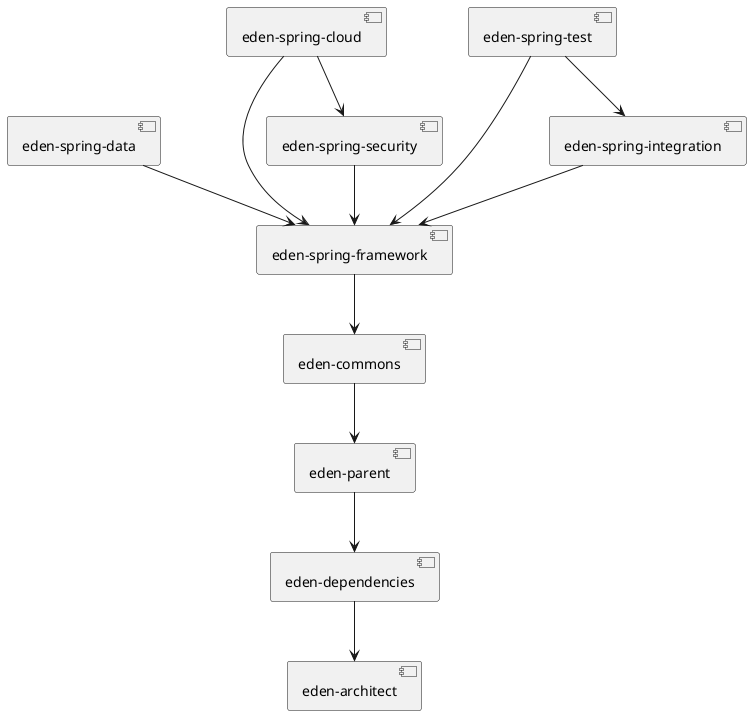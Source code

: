 @startuml

[eden-dependencies] --> [eden-architect]
[eden-parent] --> [eden-dependencies]
[eden-commons] --> [eden-parent]
[eden-spring-framework] --> [eden-commons]
[eden-spring-data] --> [eden-spring-framework]
[eden-spring-security] --> [eden-spring-framework]
[eden-spring-integration] --> [eden-spring-framework]
[eden-spring-cloud] --> [eden-spring-framework]
[eden-spring-cloud] --> [eden-spring-security]
[eden-spring-test] --> [eden-spring-framework]
[eden-spring-test] --> [eden-spring-integration]

@enduml
